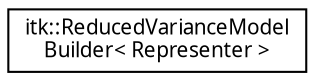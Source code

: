 digraph "Graphical Class Hierarchy"
{
  edge [fontname="FreeSans.ttf",fontsize="10",labelfontname="FreeSans.ttf",labelfontsize="10"];
  node [fontname="FreeSans.ttf",fontsize="10",shape=record];
  rankdir="LR";
  Node1 [label="itk::ReducedVarianceModel\lBuilder\< Representer \>",height=0.2,width=0.4,color="black", fillcolor="white", style="filled",URL="$classitk_1_1ReducedVarianceModelBuilder.html",tooltip="ITK Wrapper for the statismo::ReducedVarianceModelBuilder class. "];
}

